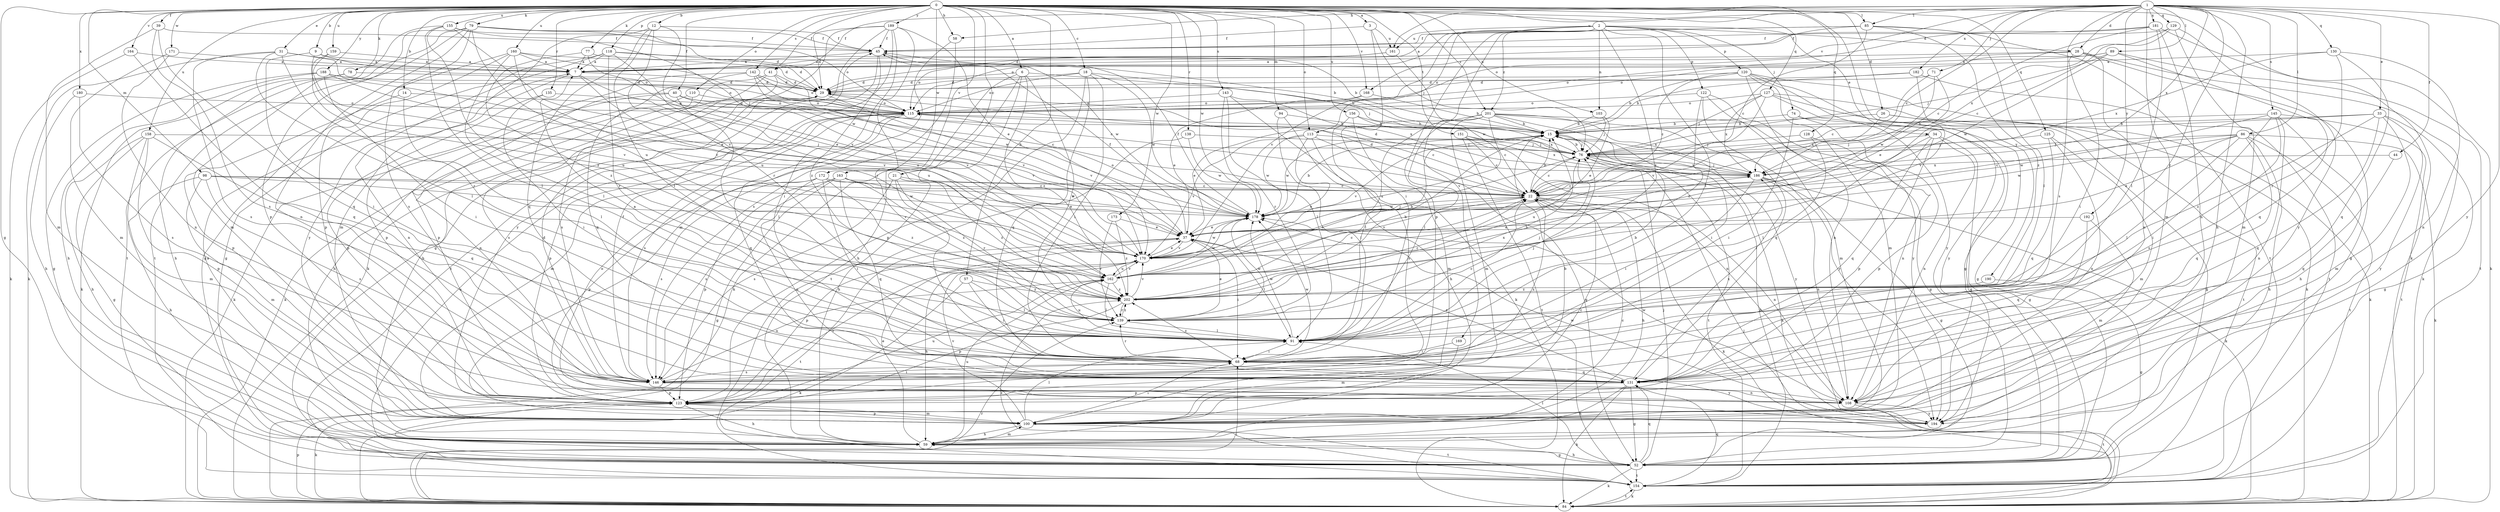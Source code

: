 strict digraph  {
0;
1;
2;
3;
6;
7;
9;
12;
14;
15;
18;
21;
22;
26;
28;
29;
31;
33;
34;
37;
39;
40;
41;
44;
45;
52;
57;
58;
59;
68;
71;
74;
76;
77;
78;
79;
84;
85;
86;
89;
91;
94;
98;
100;
103;
108;
110;
113;
115;
118;
120;
122;
123;
125;
127;
128;
129;
130;
131;
135;
138;
139;
142;
143;
145;
146;
151;
154;
155;
156;
158;
159;
160;
161;
162;
163;
164;
168;
169;
170;
171;
172;
173;
178;
180;
181;
182;
186;
188;
189;
190;
192;
194;
201;
202;
0 -> 3  [label=a];
0 -> 6  [label=a];
0 -> 9  [label=b];
0 -> 12  [label=b];
0 -> 14  [label=b];
0 -> 18  [label=c];
0 -> 21  [label=c];
0 -> 26  [label=d];
0 -> 31  [label=e];
0 -> 39  [label=f];
0 -> 40  [label=f];
0 -> 41  [label=f];
0 -> 52  [label=g];
0 -> 57  [label=h];
0 -> 58  [label=h];
0 -> 77  [label=k];
0 -> 78  [label=k];
0 -> 79  [label=k];
0 -> 84  [label=k];
0 -> 85  [label=l];
0 -> 94  [label=m];
0 -> 98  [label=m];
0 -> 103  [label=n];
0 -> 110  [label=o];
0 -> 113  [label=o];
0 -> 118  [label=p];
0 -> 125  [label=q];
0 -> 127  [label=q];
0 -> 128  [label=q];
0 -> 135  [label=r];
0 -> 138  [label=r];
0 -> 142  [label=s];
0 -> 143  [label=s];
0 -> 151  [label=t];
0 -> 155  [label=u];
0 -> 156  [label=u];
0 -> 158  [label=u];
0 -> 159  [label=u];
0 -> 160  [label=u];
0 -> 163  [label=v];
0 -> 164  [label=v];
0 -> 168  [label=v];
0 -> 171  [label=w];
0 -> 172  [label=w];
0 -> 173  [label=w];
0 -> 178  [label=w];
0 -> 180  [label=x];
0 -> 188  [label=y];
0 -> 189  [label=y];
0 -> 190  [label=y];
0 -> 201  [label=z];
1 -> 22  [label=c];
1 -> 28  [label=d];
1 -> 33  [label=e];
1 -> 41  [label=f];
1 -> 44  [label=f];
1 -> 58  [label=h];
1 -> 59  [label=h];
1 -> 71  [label=j];
1 -> 85  [label=l];
1 -> 86  [label=l];
1 -> 89  [label=l];
1 -> 100  [label=m];
1 -> 129  [label=q];
1 -> 130  [label=q];
1 -> 139  [label=r];
1 -> 145  [label=s];
1 -> 146  [label=s];
1 -> 161  [label=u];
1 -> 168  [label=v];
1 -> 181  [label=x];
1 -> 182  [label=x];
1 -> 186  [label=x];
1 -> 192  [label=y];
1 -> 194  [label=y];
2 -> 28  [label=d];
2 -> 34  [label=e];
2 -> 74  [label=j];
2 -> 91  [label=l];
2 -> 103  [label=n];
2 -> 113  [label=o];
2 -> 115  [label=o];
2 -> 120  [label=p];
2 -> 122  [label=p];
2 -> 123  [label=p];
2 -> 161  [label=u];
2 -> 169  [label=v];
2 -> 170  [label=v];
2 -> 201  [label=z];
2 -> 202  [label=z];
3 -> 45  [label=f];
3 -> 68  [label=i];
3 -> 76  [label=j];
3 -> 161  [label=u];
6 -> 15  [label=b];
6 -> 29  [label=d];
6 -> 59  [label=h];
6 -> 84  [label=k];
6 -> 139  [label=r];
6 -> 154  [label=t];
6 -> 202  [label=z];
7 -> 29  [label=d];
7 -> 108  [label=n];
7 -> 162  [label=u];
7 -> 170  [label=v];
9 -> 7  [label=a];
9 -> 68  [label=i];
9 -> 115  [label=o];
9 -> 170  [label=v];
12 -> 45  [label=f];
12 -> 91  [label=l];
12 -> 100  [label=m];
12 -> 131  [label=q];
12 -> 139  [label=r];
12 -> 170  [label=v];
14 -> 91  [label=l];
14 -> 115  [label=o];
14 -> 123  [label=p];
15 -> 76  [label=j];
15 -> 84  [label=k];
15 -> 170  [label=v];
15 -> 178  [label=w];
15 -> 194  [label=y];
18 -> 29  [label=d];
18 -> 68  [label=i];
18 -> 76  [label=j];
18 -> 115  [label=o];
18 -> 123  [label=p];
18 -> 131  [label=q];
18 -> 178  [label=w];
21 -> 22  [label=c];
21 -> 68  [label=i];
21 -> 139  [label=r];
21 -> 146  [label=s];
21 -> 202  [label=z];
22 -> 15  [label=b];
22 -> 29  [label=d];
22 -> 59  [label=h];
22 -> 84  [label=k];
22 -> 108  [label=n];
22 -> 146  [label=s];
22 -> 170  [label=v];
22 -> 178  [label=w];
26 -> 15  [label=b];
26 -> 52  [label=g];
26 -> 154  [label=t];
26 -> 186  [label=x];
28 -> 7  [label=a];
28 -> 52  [label=g];
28 -> 68  [label=i];
28 -> 84  [label=k];
28 -> 108  [label=n];
28 -> 115  [label=o];
29 -> 115  [label=o];
29 -> 146  [label=s];
29 -> 170  [label=v];
31 -> 7  [label=a];
31 -> 37  [label=e];
31 -> 84  [label=k];
31 -> 91  [label=l];
31 -> 139  [label=r];
31 -> 146  [label=s];
33 -> 15  [label=b];
33 -> 52  [label=g];
33 -> 76  [label=j];
33 -> 100  [label=m];
33 -> 131  [label=q];
33 -> 194  [label=y];
33 -> 202  [label=z];
34 -> 52  [label=g];
34 -> 68  [label=i];
34 -> 76  [label=j];
34 -> 108  [label=n];
34 -> 123  [label=p];
34 -> 131  [label=q];
37 -> 45  [label=f];
37 -> 68  [label=i];
37 -> 91  [label=l];
37 -> 123  [label=p];
37 -> 154  [label=t];
37 -> 170  [label=v];
39 -> 45  [label=f];
39 -> 100  [label=m];
39 -> 131  [label=q];
39 -> 146  [label=s];
40 -> 22  [label=c];
40 -> 84  [label=k];
40 -> 91  [label=l];
40 -> 108  [label=n];
40 -> 115  [label=o];
40 -> 170  [label=v];
41 -> 29  [label=d];
41 -> 59  [label=h];
41 -> 123  [label=p];
41 -> 146  [label=s];
41 -> 170  [label=v];
44 -> 131  [label=q];
44 -> 186  [label=x];
45 -> 7  [label=a];
45 -> 154  [label=t];
45 -> 178  [label=w];
45 -> 202  [label=z];
52 -> 59  [label=h];
52 -> 76  [label=j];
52 -> 84  [label=k];
52 -> 91  [label=l];
52 -> 115  [label=o];
52 -> 131  [label=q];
52 -> 154  [label=t];
57 -> 68  [label=i];
57 -> 84  [label=k];
57 -> 91  [label=l];
57 -> 202  [label=z];
58 -> 100  [label=m];
58 -> 146  [label=s];
59 -> 7  [label=a];
59 -> 22  [label=c];
59 -> 37  [label=e];
59 -> 52  [label=g];
59 -> 100  [label=m];
59 -> 162  [label=u];
68 -> 131  [label=q];
68 -> 139  [label=r];
68 -> 146  [label=s];
68 -> 178  [label=w];
68 -> 194  [label=y];
68 -> 202  [label=z];
71 -> 22  [label=c];
71 -> 29  [label=d];
71 -> 37  [label=e];
71 -> 178  [label=w];
74 -> 15  [label=b];
74 -> 52  [label=g];
74 -> 68  [label=i];
74 -> 108  [label=n];
76 -> 15  [label=b];
76 -> 22  [label=c];
76 -> 154  [label=t];
76 -> 162  [label=u];
76 -> 186  [label=x];
77 -> 7  [label=a];
77 -> 29  [label=d];
77 -> 37  [label=e];
77 -> 202  [label=z];
78 -> 29  [label=d];
78 -> 59  [label=h];
78 -> 84  [label=k];
79 -> 29  [label=d];
79 -> 45  [label=f];
79 -> 100  [label=m];
79 -> 108  [label=n];
79 -> 115  [label=o];
79 -> 123  [label=p];
79 -> 146  [label=s];
79 -> 154  [label=t];
79 -> 162  [label=u];
84 -> 68  [label=i];
84 -> 76  [label=j];
84 -> 123  [label=p];
84 -> 139  [label=r];
84 -> 154  [label=t];
85 -> 7  [label=a];
85 -> 22  [label=c];
85 -> 29  [label=d];
85 -> 45  [label=f];
85 -> 91  [label=l];
85 -> 154  [label=t];
85 -> 202  [label=z];
86 -> 22  [label=c];
86 -> 37  [label=e];
86 -> 59  [label=h];
86 -> 76  [label=j];
86 -> 84  [label=k];
86 -> 91  [label=l];
86 -> 131  [label=q];
86 -> 154  [label=t];
86 -> 178  [label=w];
89 -> 7  [label=a];
89 -> 76  [label=j];
89 -> 115  [label=o];
89 -> 131  [label=q];
89 -> 154  [label=t];
89 -> 178  [label=w];
91 -> 7  [label=a];
91 -> 15  [label=b];
91 -> 22  [label=c];
91 -> 68  [label=i];
91 -> 76  [label=j];
91 -> 162  [label=u];
91 -> 178  [label=w];
94 -> 15  [label=b];
94 -> 59  [label=h];
94 -> 68  [label=i];
98 -> 22  [label=c];
98 -> 59  [label=h];
98 -> 100  [label=m];
98 -> 146  [label=s];
98 -> 170  [label=v];
98 -> 178  [label=w];
100 -> 22  [label=c];
100 -> 59  [label=h];
100 -> 68  [label=i];
100 -> 91  [label=l];
100 -> 123  [label=p];
100 -> 154  [label=t];
100 -> 170  [label=v];
103 -> 15  [label=b];
103 -> 37  [label=e];
103 -> 76  [label=j];
108 -> 154  [label=t];
108 -> 178  [label=w];
108 -> 194  [label=y];
110 -> 59  [label=h];
110 -> 84  [label=k];
110 -> 115  [label=o];
113 -> 52  [label=g];
113 -> 76  [label=j];
113 -> 146  [label=s];
113 -> 162  [label=u];
113 -> 170  [label=v];
113 -> 178  [label=w];
115 -> 15  [label=b];
115 -> 22  [label=c];
115 -> 100  [label=m];
115 -> 123  [label=p];
115 -> 131  [label=q];
115 -> 146  [label=s];
118 -> 7  [label=a];
118 -> 15  [label=b];
118 -> 29  [label=d];
118 -> 52  [label=g];
118 -> 139  [label=r];
118 -> 162  [label=u];
118 -> 194  [label=y];
120 -> 15  [label=b];
120 -> 22  [label=c];
120 -> 29  [label=d];
120 -> 52  [label=g];
120 -> 84  [label=k];
120 -> 100  [label=m];
120 -> 108  [label=n];
120 -> 194  [label=y];
122 -> 100  [label=m];
122 -> 115  [label=o];
122 -> 131  [label=q];
122 -> 194  [label=y];
122 -> 202  [label=z];
123 -> 15  [label=b];
123 -> 59  [label=h];
123 -> 84  [label=k];
123 -> 100  [label=m];
123 -> 162  [label=u];
123 -> 170  [label=v];
125 -> 76  [label=j];
125 -> 100  [label=m];
125 -> 108  [label=n];
125 -> 131  [label=q];
127 -> 52  [label=g];
127 -> 76  [label=j];
127 -> 84  [label=k];
127 -> 115  [label=o];
127 -> 170  [label=v];
127 -> 186  [label=x];
127 -> 194  [label=y];
128 -> 76  [label=j];
128 -> 91  [label=l];
128 -> 123  [label=p];
129 -> 22  [label=c];
129 -> 45  [label=f];
129 -> 100  [label=m];
129 -> 186  [label=x];
129 -> 194  [label=y];
130 -> 7  [label=a];
130 -> 108  [label=n];
130 -> 131  [label=q];
130 -> 139  [label=r];
130 -> 186  [label=x];
131 -> 37  [label=e];
131 -> 52  [label=g];
131 -> 59  [label=h];
131 -> 84  [label=k];
131 -> 123  [label=p];
131 -> 186  [label=x];
135 -> 68  [label=i];
135 -> 115  [label=o];
135 -> 123  [label=p];
138 -> 59  [label=h];
138 -> 76  [label=j];
138 -> 178  [label=w];
139 -> 15  [label=b];
139 -> 37  [label=e];
139 -> 76  [label=j];
139 -> 91  [label=l];
139 -> 178  [label=w];
139 -> 202  [label=z];
142 -> 22  [label=c];
142 -> 29  [label=d];
142 -> 115  [label=o];
142 -> 123  [label=p];
142 -> 131  [label=q];
142 -> 178  [label=w];
143 -> 84  [label=k];
143 -> 91  [label=l];
143 -> 115  [label=o];
143 -> 139  [label=r];
143 -> 186  [label=x];
145 -> 15  [label=b];
145 -> 59  [label=h];
145 -> 68  [label=i];
145 -> 108  [label=n];
145 -> 146  [label=s];
145 -> 154  [label=t];
145 -> 178  [label=w];
146 -> 29  [label=d];
146 -> 45  [label=f];
146 -> 68  [label=i];
146 -> 108  [label=n];
146 -> 123  [label=p];
146 -> 162  [label=u];
151 -> 22  [label=c];
151 -> 76  [label=j];
151 -> 108  [label=n];
151 -> 154  [label=t];
151 -> 186  [label=x];
154 -> 15  [label=b];
154 -> 84  [label=k];
154 -> 131  [label=q];
154 -> 202  [label=z];
155 -> 45  [label=f];
155 -> 91  [label=l];
155 -> 154  [label=t];
155 -> 170  [label=v];
155 -> 178  [label=w];
155 -> 202  [label=z];
156 -> 15  [label=b];
156 -> 91  [label=l];
156 -> 100  [label=m];
156 -> 186  [label=x];
158 -> 52  [label=g];
158 -> 59  [label=h];
158 -> 76  [label=j];
158 -> 100  [label=m];
158 -> 123  [label=p];
158 -> 131  [label=q];
159 -> 7  [label=a];
159 -> 162  [label=u];
159 -> 170  [label=v];
160 -> 7  [label=a];
160 -> 15  [label=b];
160 -> 52  [label=g];
160 -> 76  [label=j];
160 -> 91  [label=l];
160 -> 123  [label=p];
160 -> 162  [label=u];
161 -> 7  [label=a];
161 -> 115  [label=o];
161 -> 178  [label=w];
162 -> 15  [label=b];
162 -> 22  [label=c];
162 -> 91  [label=l];
162 -> 170  [label=v];
162 -> 178  [label=w];
162 -> 202  [label=z];
163 -> 22  [label=c];
163 -> 52  [label=g];
163 -> 123  [label=p];
163 -> 131  [label=q];
163 -> 146  [label=s];
163 -> 178  [label=w];
163 -> 202  [label=z];
164 -> 7  [label=a];
164 -> 84  [label=k];
164 -> 131  [label=q];
168 -> 15  [label=b];
168 -> 37  [label=e];
168 -> 115  [label=o];
169 -> 68  [label=i];
169 -> 100  [label=m];
170 -> 22  [label=c];
170 -> 37  [label=e];
170 -> 59  [label=h];
170 -> 76  [label=j];
170 -> 162  [label=u];
170 -> 178  [label=w];
171 -> 7  [label=a];
171 -> 100  [label=m];
171 -> 108  [label=n];
172 -> 22  [label=c];
172 -> 37  [label=e];
172 -> 68  [label=i];
172 -> 108  [label=n];
172 -> 123  [label=p];
172 -> 146  [label=s];
172 -> 202  [label=z];
173 -> 37  [label=e];
173 -> 139  [label=r];
173 -> 202  [label=z];
178 -> 15  [label=b];
178 -> 37  [label=e];
178 -> 45  [label=f];
178 -> 115  [label=o];
180 -> 59  [label=h];
180 -> 115  [label=o];
180 -> 146  [label=s];
181 -> 22  [label=c];
181 -> 45  [label=f];
181 -> 84  [label=k];
181 -> 91  [label=l];
181 -> 108  [label=n];
181 -> 115  [label=o];
182 -> 15  [label=b];
182 -> 29  [label=d];
182 -> 154  [label=t];
182 -> 170  [label=v];
186 -> 22  [label=c];
186 -> 29  [label=d];
186 -> 52  [label=g];
186 -> 68  [label=i];
186 -> 76  [label=j];
186 -> 84  [label=k];
186 -> 108  [label=n];
188 -> 29  [label=d];
188 -> 52  [label=g];
188 -> 59  [label=h];
188 -> 68  [label=i];
188 -> 115  [label=o];
188 -> 170  [label=v];
189 -> 29  [label=d];
189 -> 37  [label=e];
189 -> 45  [label=f];
189 -> 52  [label=g];
189 -> 68  [label=i];
189 -> 84  [label=k];
189 -> 139  [label=r];
189 -> 194  [label=y];
190 -> 52  [label=g];
190 -> 202  [label=z];
192 -> 37  [label=e];
192 -> 100  [label=m];
192 -> 131  [label=q];
194 -> 115  [label=o];
194 -> 178  [label=w];
201 -> 15  [label=b];
201 -> 22  [label=c];
201 -> 37  [label=e];
201 -> 52  [label=g];
201 -> 68  [label=i];
201 -> 91  [label=l];
201 -> 100  [label=m];
201 -> 162  [label=u];
201 -> 186  [label=x];
201 -> 194  [label=y];
202 -> 15  [label=b];
202 -> 22  [label=c];
202 -> 123  [label=p];
202 -> 139  [label=r];
202 -> 170  [label=v];
202 -> 186  [label=x];
}
